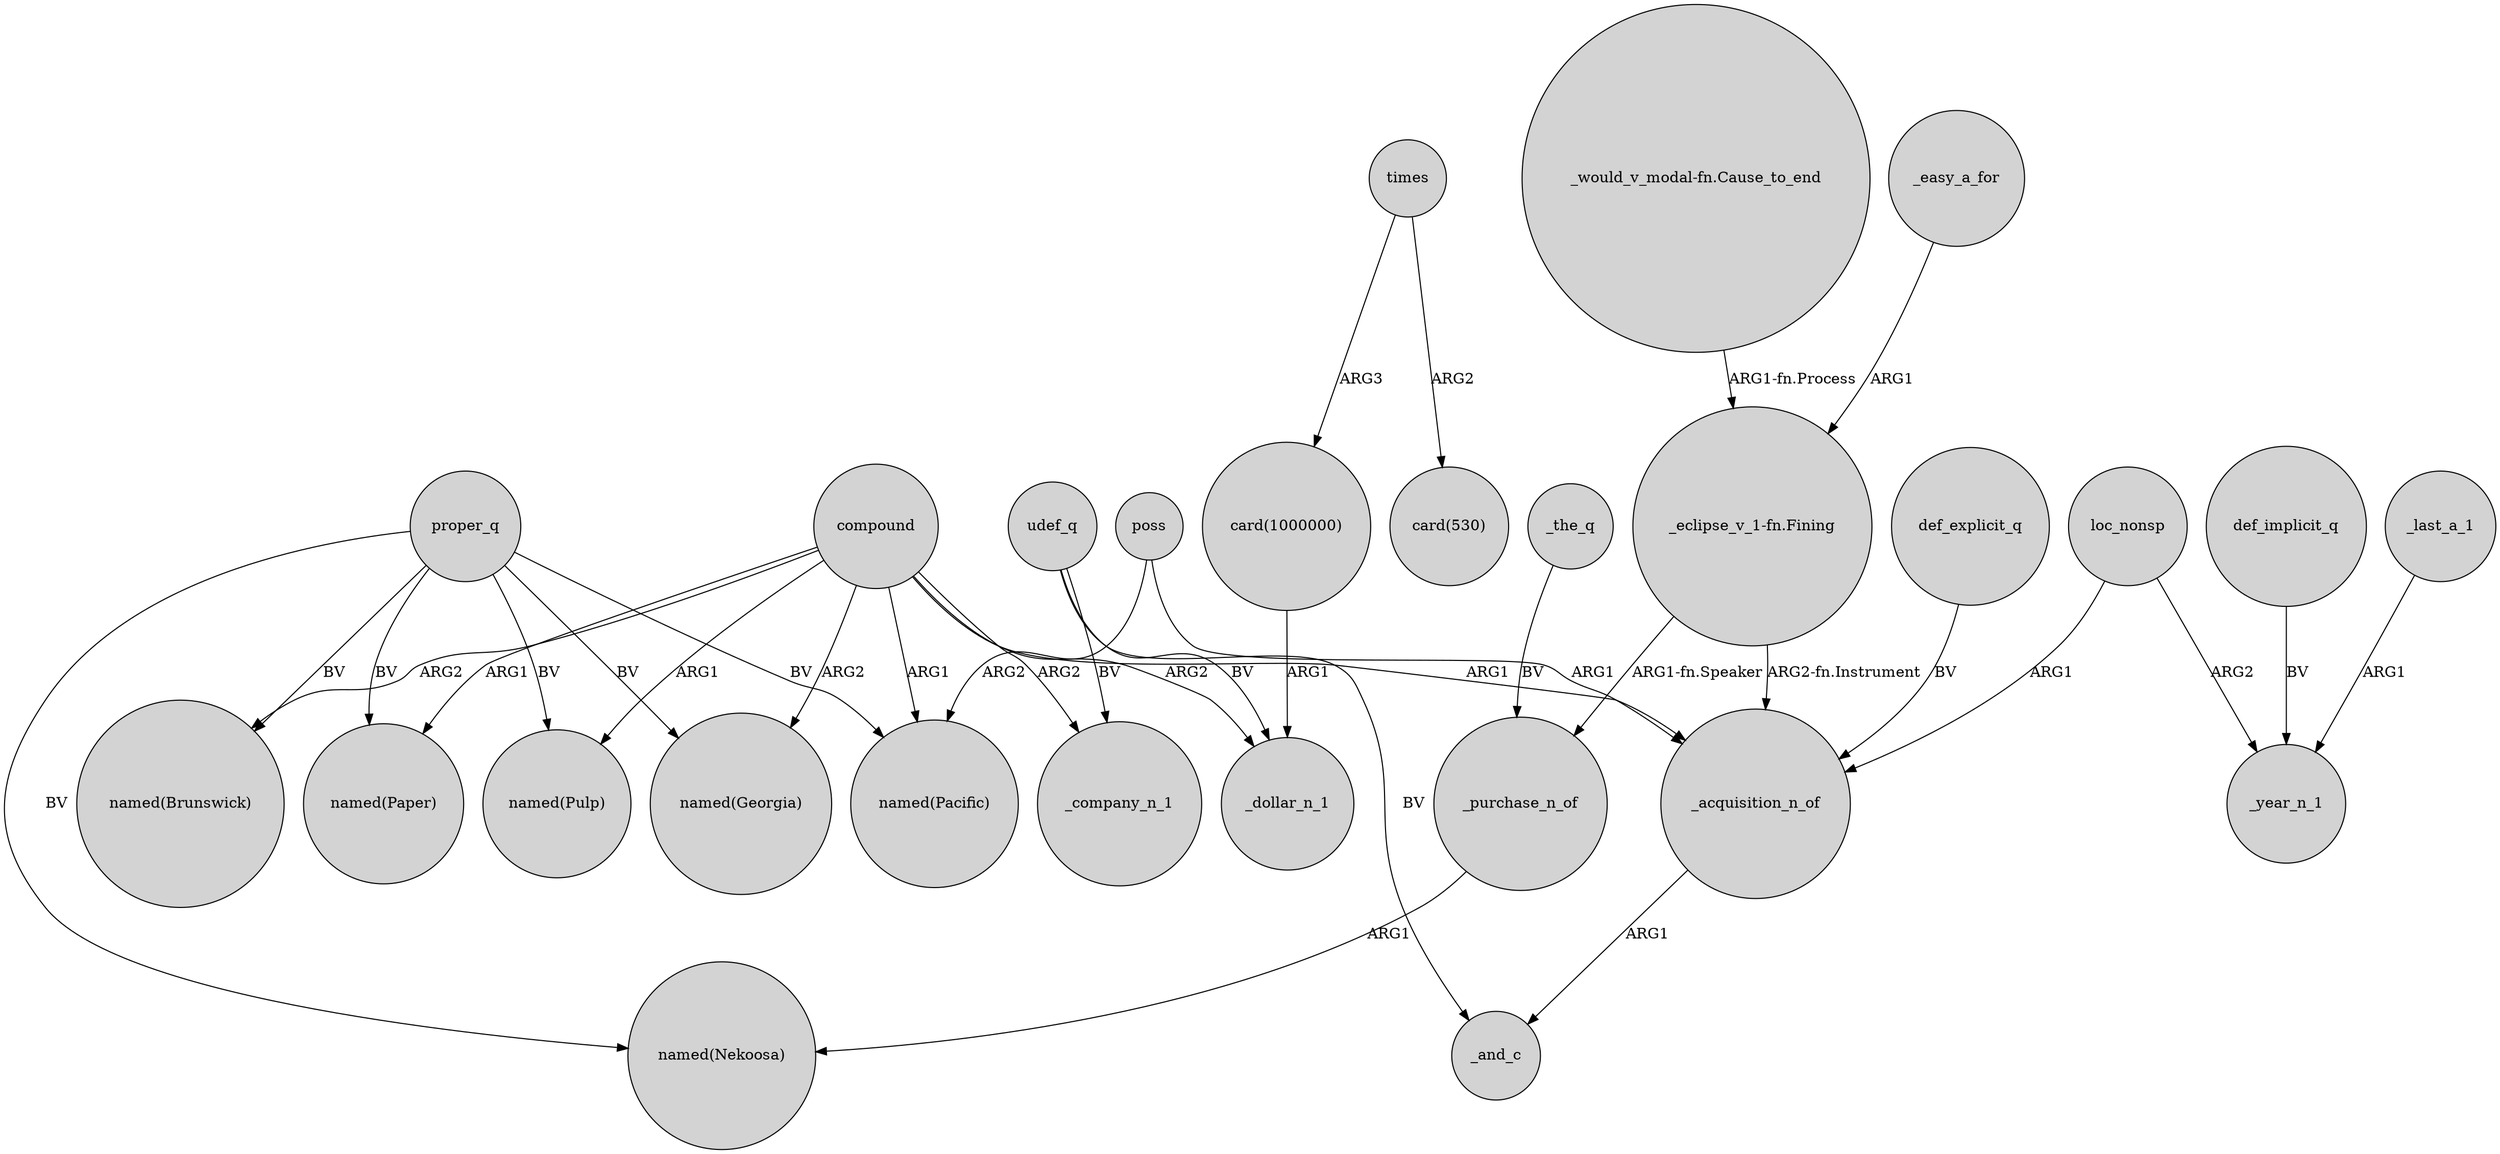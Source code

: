 digraph {
	node [shape=circle style=filled]
	compound -> "named(Paper)" [label=ARG1]
	proper_q -> "named(Georgia)" [label=BV]
	loc_nonsp -> _acquisition_n_of [label=ARG1]
	compound -> _company_n_1 [label=ARG2]
	proper_q -> "named(Paper)" [label=BV]
	udef_q -> _company_n_1 [label=BV]
	def_implicit_q -> _year_n_1 [label=BV]
	"_eclipse_v_1-fn.Fining" -> _acquisition_n_of [label="ARG2-fn.Instrument"]
	times -> "card(1000000)" [label=ARG3]
	compound -> _dollar_n_1 [label=ARG2]
	udef_q -> _and_c [label=BV]
	def_explicit_q -> _acquisition_n_of [label=BV]
	loc_nonsp -> _year_n_1 [label=ARG2]
	times -> "card(530)" [label=ARG2]
	compound -> "named(Pacific)" [label=ARG1]
	_purchase_n_of -> "named(Nekoosa)" [label=ARG1]
	"_would_v_modal-fn.Cause_to_end" -> "_eclipse_v_1-fn.Fining" [label="ARG1-fn.Process"]
	_the_q -> _purchase_n_of [label=BV]
	_last_a_1 -> _year_n_1 [label=ARG1]
	_acquisition_n_of -> _and_c [label=ARG1]
	_easy_a_for -> "_eclipse_v_1-fn.Fining" [label=ARG1]
	udef_q -> _dollar_n_1 [label=BV]
	"card(1000000)" -> _dollar_n_1 [label=ARG1]
	poss -> "named(Pacific)" [label=ARG2]
	"_eclipse_v_1-fn.Fining" -> _purchase_n_of [label="ARG1-fn.Speaker"]
	proper_q -> "named(Pulp)" [label=BV]
	proper_q -> "named(Pacific)" [label=BV]
	compound -> _acquisition_n_of [label=ARG1]
	proper_q -> "named(Brunswick)" [label=BV]
	compound -> "named(Pulp)" [label=ARG1]
	compound -> "named(Georgia)" [label=ARG2]
	compound -> "named(Brunswick)" [label=ARG2]
	proper_q -> "named(Nekoosa)" [label=BV]
	poss -> _acquisition_n_of [label=ARG1]
}
